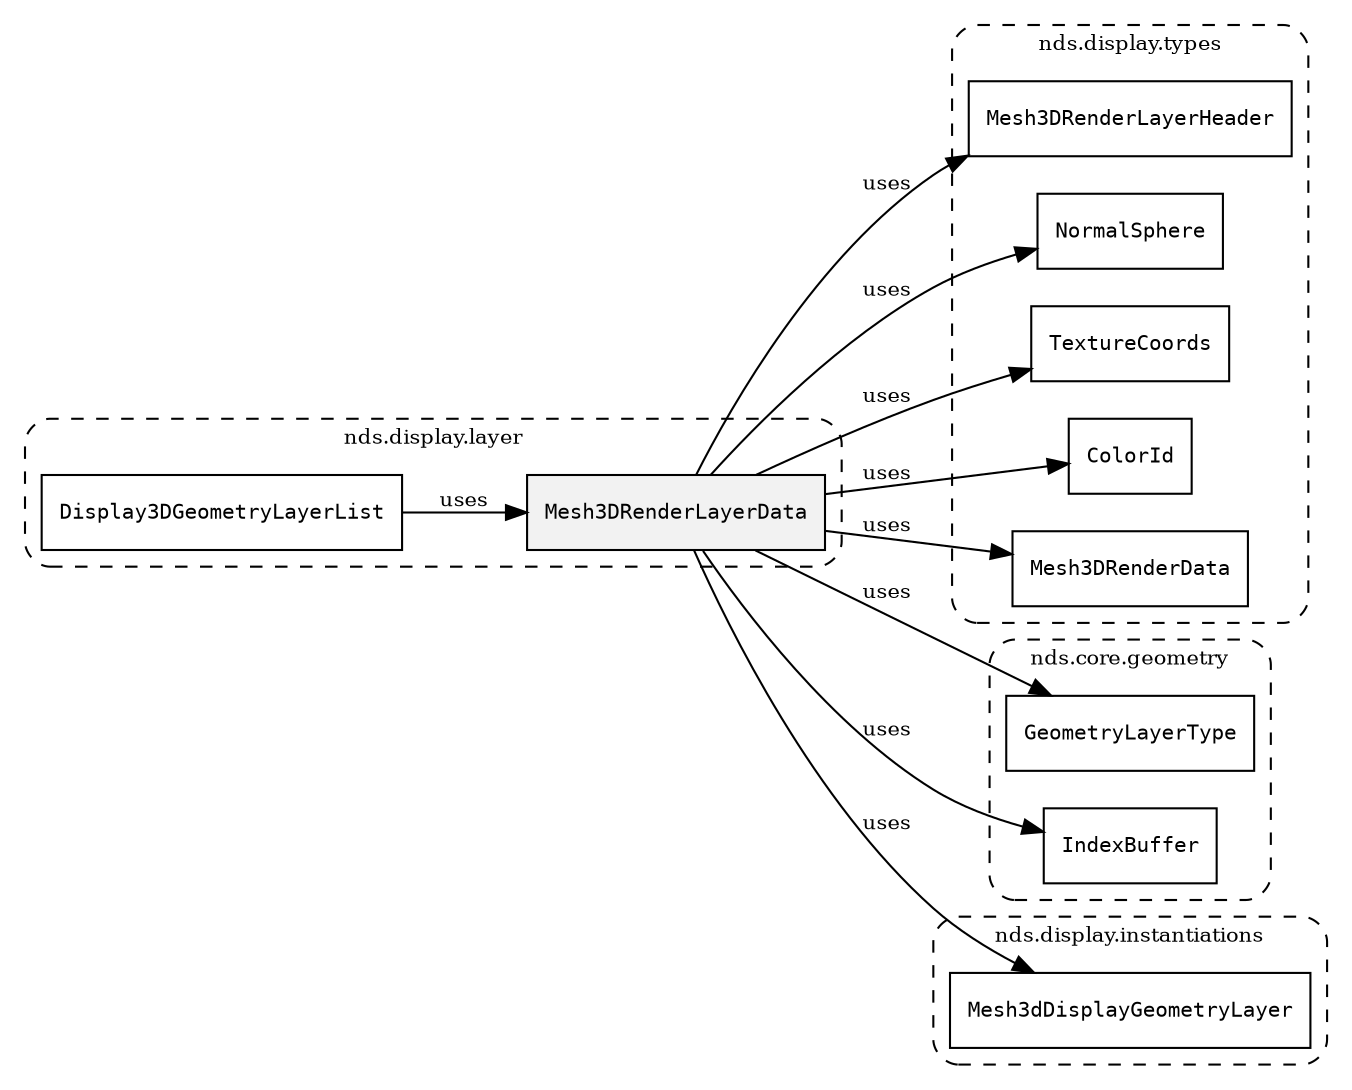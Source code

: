/**
 * This dot file creates symbol collaboration diagram for Mesh3DRenderLayerData.
 */
digraph ZSERIO
{
    node [shape=box, fontsize=10];
    rankdir="LR";
    fontsize=10;
    tooltip="Mesh3DRenderLayerData collaboration diagram";

    subgraph "cluster_nds.display.layer"
    {
        style="dashed, rounded";
        label="nds.display.layer";
        tooltip="Package nds.display.layer";
        href="../../../content/packages/nds.display.layer.html#Package-nds-display-layer";
        target="_parent";

        "Mesh3DRenderLayerData" [style="filled", fillcolor="#0000000D", target="_parent", label=<<font face="monospace"><table align="center" border="0" cellspacing="0" cellpadding="0"><tr><td href="../../../content/packages/nds.display.layer.html#Structure-Mesh3DRenderLayerData" title="Structure defined in nds.display.layer">Mesh3DRenderLayerData</td></tr></table></font>>];
        "Display3DGeometryLayerList" [target="_parent", label=<<font face="monospace"><table align="center" border="0" cellspacing="0" cellpadding="0"><tr><td href="../../../content/packages/nds.display.layer.html#Structure-Display3DGeometryLayerList" title="Structure defined in nds.display.layer">Display3DGeometryLayerList</td></tr></table></font>>];
    }

    subgraph "cluster_nds.display.types"
    {
        style="dashed, rounded";
        label="nds.display.types";
        tooltip="Package nds.display.types";
        href="../../../content/packages/nds.display.types.html#Package-nds-display-types";
        target="_parent";

        "Mesh3DRenderLayerHeader" [target="_parent", label=<<font face="monospace"><table align="center" border="0" cellspacing="0" cellpadding="0"><tr><td href="../../../content/packages/nds.display.types.html#Structure-Mesh3DRenderLayerHeader" title="Structure defined in nds.display.types">Mesh3DRenderLayerHeader</td></tr></table></font>>];
        "NormalSphere" [target="_parent", label=<<font face="monospace"><table align="center" border="0" cellspacing="0" cellpadding="0"><tr><td href="../../../content/packages/nds.display.types.html#Structure-NormalSphere" title="Structure defined in nds.display.types">NormalSphere</td></tr></table></font>>];
        "TextureCoords" [target="_parent", label=<<font face="monospace"><table align="center" border="0" cellspacing="0" cellpadding="0"><tr><td href="../../../content/packages/nds.display.types.html#Structure-TextureCoords" title="Structure defined in nds.display.types">TextureCoords</td></tr></table></font>>];
        "ColorId" [target="_parent", label=<<font face="monospace"><table align="center" border="0" cellspacing="0" cellpadding="0"><tr><td href="../../../content/packages/nds.display.types.html#Subtype-ColorId" title="Subtype defined in nds.display.types">ColorId</td></tr></table></font>>];
        "Mesh3DRenderData" [target="_parent", label=<<font face="monospace"><table align="center" border="0" cellspacing="0" cellpadding="0"><tr><td href="../../../content/packages/nds.display.types.html#Structure-Mesh3DRenderData" title="Structure defined in nds.display.types">Mesh3DRenderData</td></tr></table></font>>];
    }

    subgraph "cluster_nds.core.geometry"
    {
        style="dashed, rounded";
        label="nds.core.geometry";
        tooltip="Package nds.core.geometry";
        href="../../../content/packages/nds.core.geometry.html#Package-nds-core-geometry";
        target="_parent";

        "GeometryLayerType" [target="_parent", label=<<font face="monospace"><table align="center" border="0" cellspacing="0" cellpadding="0"><tr><td href="../../../content/packages/nds.core.geometry.html#Enum-GeometryLayerType" title="Enum defined in nds.core.geometry">GeometryLayerType</td></tr></table></font>>];
        "IndexBuffer" [target="_parent", label=<<font face="monospace"><table align="center" border="0" cellspacing="0" cellpadding="0"><tr><td href="../../../content/packages/nds.core.geometry.html#Structure-IndexBuffer" title="Structure defined in nds.core.geometry">IndexBuffer</td></tr></table></font>>];
    }

    subgraph "cluster_nds.display.instantiations"
    {
        style="dashed, rounded";
        label="nds.display.instantiations";
        tooltip="Package nds.display.instantiations";
        href="../../../content/packages/nds.display.instantiations.html#Package-nds-display-instantiations";
        target="_parent";

        "Mesh3dDisplayGeometryLayer" [target="_parent", label=<<font face="monospace"><table align="center" border="0" cellspacing="0" cellpadding="0"><tr><td href="../../../content/packages/nds.display.instantiations.html#InstantiateType-Mesh3dDisplayGeometryLayer" title="InstantiateType defined in nds.display.instantiations">Mesh3dDisplayGeometryLayer</td></tr></table></font>>];
    }

    "Mesh3DRenderLayerData" -> "Mesh3DRenderLayerHeader" [label="uses", fontsize=10];
    "Mesh3DRenderLayerData" -> "GeometryLayerType" [label="uses", fontsize=10];
    "Mesh3DRenderLayerData" -> "Mesh3dDisplayGeometryLayer" [label="uses", fontsize=10];
    "Mesh3DRenderLayerData" -> "NormalSphere" [label="uses", fontsize=10];
    "Mesh3DRenderLayerData" -> "TextureCoords" [label="uses", fontsize=10];
    "Mesh3DRenderLayerData" -> "ColorId" [label="uses", fontsize=10];
    "Mesh3DRenderLayerData" -> "IndexBuffer" [label="uses", fontsize=10];
    "Mesh3DRenderLayerData" -> "Mesh3DRenderData" [label="uses", fontsize=10];
    "Display3DGeometryLayerList" -> "Mesh3DRenderLayerData" [label="uses", fontsize=10];
}
